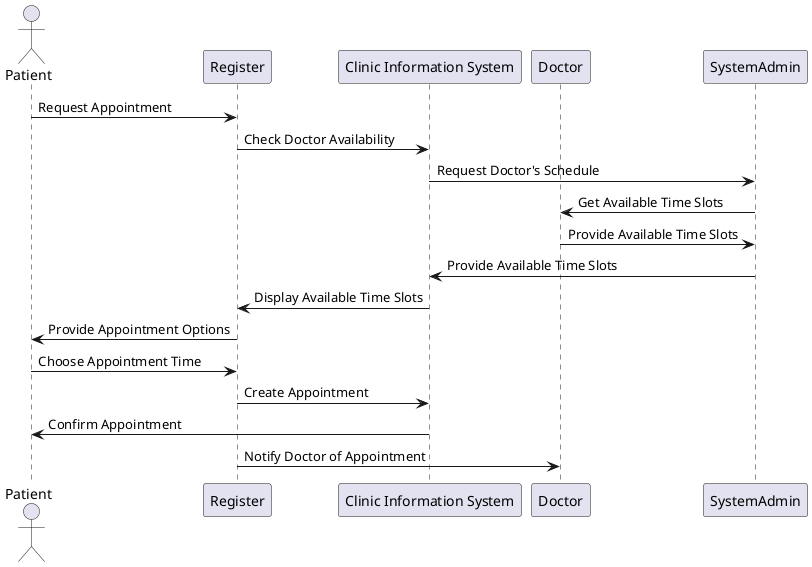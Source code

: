 @startuml sequence_diagram
actor Patient
participant Register
participant "Clinic Information System" as CIS
participant Doctor
participant SystemAdmin

Patient -> Register: Request Appointment
Register -> CIS: Check Doctor Availability
CIS -> SystemAdmin: Request Doctor's Schedule
SystemAdmin -> Doctor: Get Available Time Slots
Doctor -> SystemAdmin: Provide Available Time Slots
SystemAdmin -> CIS: Provide Available Time Slots
CIS -> Register: Display Available Time Slots
Register -> Patient: Provide Appointment Options
Patient -> Register: Choose Appointment Time
Register -> CIS: Create Appointment
CIS -> Patient: Confirm Appointment
Register -> Doctor: Notify Doctor of Appointment
@enduml
